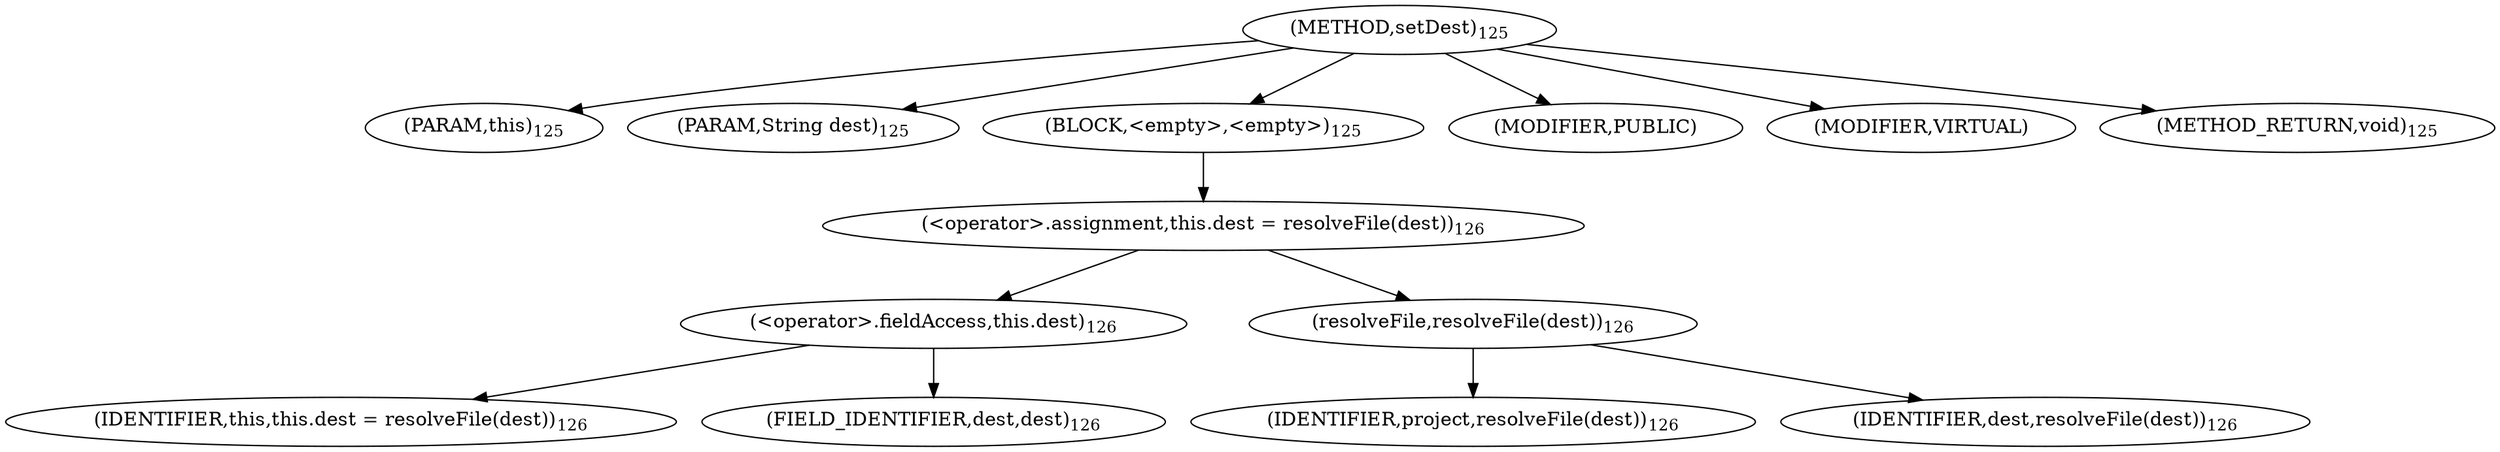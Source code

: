 digraph "setDest" {  
"175" [label = <(METHOD,setDest)<SUB>125</SUB>> ]
"14" [label = <(PARAM,this)<SUB>125</SUB>> ]
"176" [label = <(PARAM,String dest)<SUB>125</SUB>> ]
"177" [label = <(BLOCK,&lt;empty&gt;,&lt;empty&gt;)<SUB>125</SUB>> ]
"178" [label = <(&lt;operator&gt;.assignment,this.dest = resolveFile(dest))<SUB>126</SUB>> ]
"179" [label = <(&lt;operator&gt;.fieldAccess,this.dest)<SUB>126</SUB>> ]
"13" [label = <(IDENTIFIER,this,this.dest = resolveFile(dest))<SUB>126</SUB>> ]
"180" [label = <(FIELD_IDENTIFIER,dest,dest)<SUB>126</SUB>> ]
"181" [label = <(resolveFile,resolveFile(dest))<SUB>126</SUB>> ]
"182" [label = <(IDENTIFIER,project,resolveFile(dest))<SUB>126</SUB>> ]
"183" [label = <(IDENTIFIER,dest,resolveFile(dest))<SUB>126</SUB>> ]
"184" [label = <(MODIFIER,PUBLIC)> ]
"185" [label = <(MODIFIER,VIRTUAL)> ]
"186" [label = <(METHOD_RETURN,void)<SUB>125</SUB>> ]
  "175" -> "14" 
  "175" -> "176" 
  "175" -> "177" 
  "175" -> "184" 
  "175" -> "185" 
  "175" -> "186" 
  "177" -> "178" 
  "178" -> "179" 
  "178" -> "181" 
  "179" -> "13" 
  "179" -> "180" 
  "181" -> "182" 
  "181" -> "183" 
}
